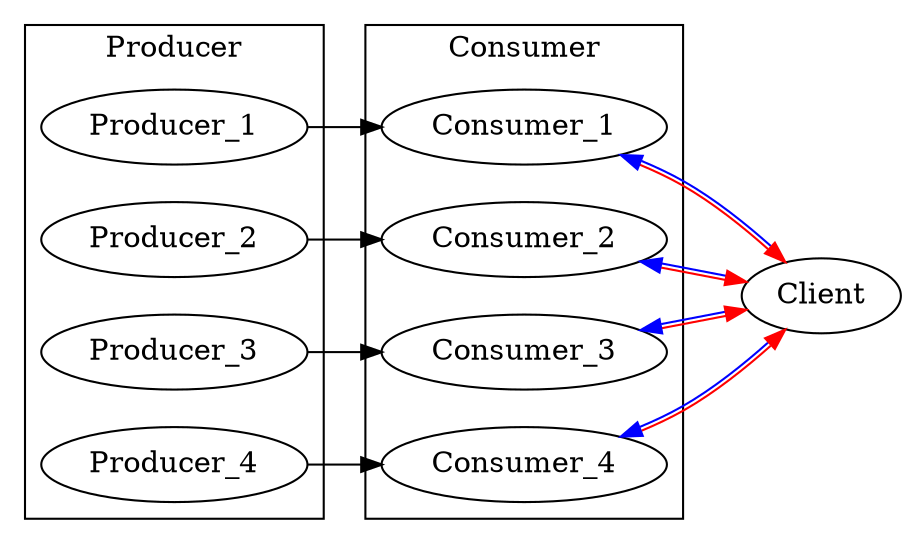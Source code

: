 digraph {
    overlap=scale
    rankdir=LR;
    compound=true;

    subgraph cluster0 {
        label="Consumer";
        Consumer_1; Consumer_2; Consumer_3; Consumer_4;
    }

    subgraph cluster1 {
        label="Producer";
        Producer_1; Producer_2; Producer_3; Producer_4;
    }

    Producer_1 -> Consumer_1
    Producer_2 -> Consumer_2
    Producer_3 -> Consumer_3
    Producer_4 -> Consumer_4
    { Consumer_1 Consumer_2 Consumer_3 Consumer_4 } -> Client [dir=both color="red:blue"]
}